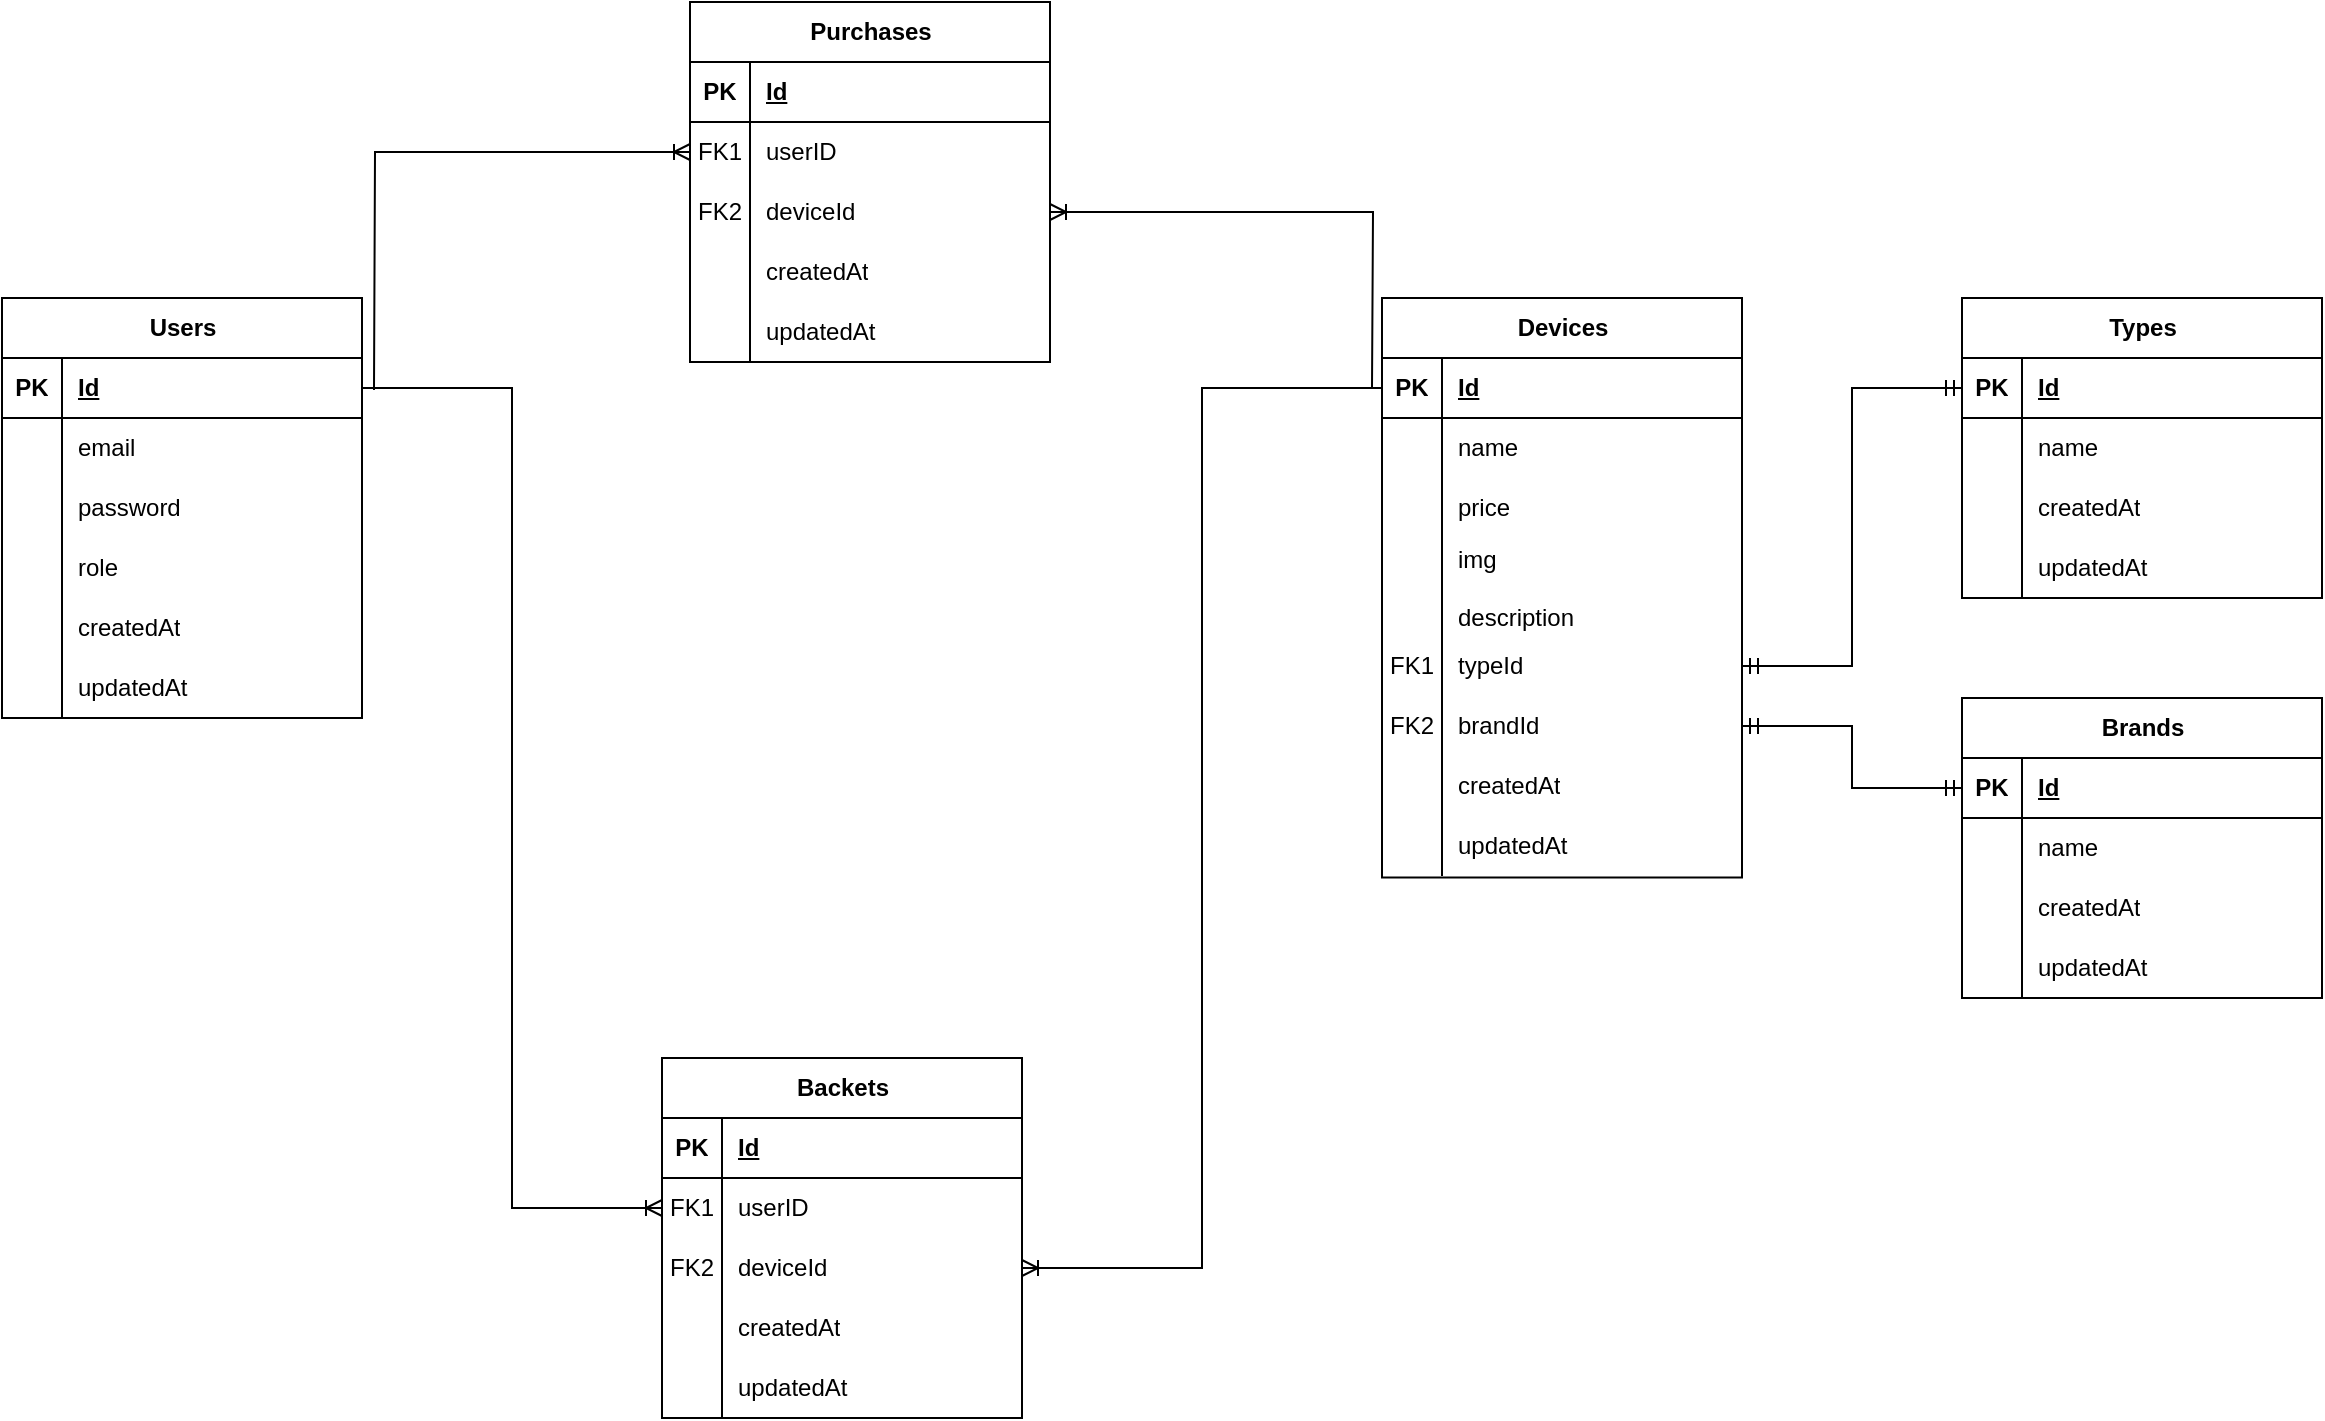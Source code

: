 <mxfile version="24.5.4" type="device">
  <diagram name="Страница — 1" id="h_SegHCrqsycR00WQ8C5">
    <mxGraphModel dx="1272" dy="1197" grid="0" gridSize="10" guides="1" tooltips="1" connect="1" arrows="1" fold="1" page="0" pageScale="1" pageWidth="827" pageHeight="1169" math="0" shadow="0">
      <root>
        <mxCell id="0" />
        <mxCell id="1" parent="0" />
        <mxCell id="07FyD6r7E9hkj6Yy9uly-2" value="Users" style="shape=table;startSize=30;container=1;collapsible=1;childLayout=tableLayout;fixedRows=1;rowLines=0;fontStyle=1;align=center;resizeLast=1;html=1;" parent="1" vertex="1">
          <mxGeometry x="70" y="30" width="180" height="210" as="geometry" />
        </mxCell>
        <mxCell id="07FyD6r7E9hkj6Yy9uly-3" value="" style="shape=tableRow;horizontal=0;startSize=0;swimlaneHead=0;swimlaneBody=0;fillColor=none;collapsible=0;dropTarget=0;points=[[0,0.5],[1,0.5]];portConstraint=eastwest;top=0;left=0;right=0;bottom=1;" parent="07FyD6r7E9hkj6Yy9uly-2" vertex="1">
          <mxGeometry y="30" width="180" height="30" as="geometry" />
        </mxCell>
        <mxCell id="07FyD6r7E9hkj6Yy9uly-4" value="PK" style="shape=partialRectangle;connectable=0;fillColor=none;top=0;left=0;bottom=0;right=0;fontStyle=1;overflow=hidden;whiteSpace=wrap;html=1;" parent="07FyD6r7E9hkj6Yy9uly-3" vertex="1">
          <mxGeometry width="30" height="30" as="geometry">
            <mxRectangle width="30" height="30" as="alternateBounds" />
          </mxGeometry>
        </mxCell>
        <mxCell id="07FyD6r7E9hkj6Yy9uly-5" value="Id" style="shape=partialRectangle;connectable=0;fillColor=none;top=0;left=0;bottom=0;right=0;align=left;spacingLeft=6;fontStyle=5;overflow=hidden;whiteSpace=wrap;html=1;" parent="07FyD6r7E9hkj6Yy9uly-3" vertex="1">
          <mxGeometry x="30" width="150" height="30" as="geometry">
            <mxRectangle width="150" height="30" as="alternateBounds" />
          </mxGeometry>
        </mxCell>
        <mxCell id="07FyD6r7E9hkj6Yy9uly-6" value="" style="shape=tableRow;horizontal=0;startSize=0;swimlaneHead=0;swimlaneBody=0;fillColor=none;collapsible=0;dropTarget=0;points=[[0,0.5],[1,0.5]];portConstraint=eastwest;top=0;left=0;right=0;bottom=0;" parent="07FyD6r7E9hkj6Yy9uly-2" vertex="1">
          <mxGeometry y="60" width="180" height="30" as="geometry" />
        </mxCell>
        <mxCell id="07FyD6r7E9hkj6Yy9uly-7" value="" style="shape=partialRectangle;connectable=0;fillColor=none;top=0;left=0;bottom=0;right=0;editable=1;overflow=hidden;whiteSpace=wrap;html=1;" parent="07FyD6r7E9hkj6Yy9uly-6" vertex="1">
          <mxGeometry width="30" height="30" as="geometry">
            <mxRectangle width="30" height="30" as="alternateBounds" />
          </mxGeometry>
        </mxCell>
        <mxCell id="07FyD6r7E9hkj6Yy9uly-8" value="email" style="shape=partialRectangle;connectable=0;fillColor=none;top=0;left=0;bottom=0;right=0;align=left;spacingLeft=6;overflow=hidden;whiteSpace=wrap;html=1;" parent="07FyD6r7E9hkj6Yy9uly-6" vertex="1">
          <mxGeometry x="30" width="150" height="30" as="geometry">
            <mxRectangle width="150" height="30" as="alternateBounds" />
          </mxGeometry>
        </mxCell>
        <mxCell id="07FyD6r7E9hkj6Yy9uly-9" value="" style="shape=tableRow;horizontal=0;startSize=0;swimlaneHead=0;swimlaneBody=0;fillColor=none;collapsible=0;dropTarget=0;points=[[0,0.5],[1,0.5]];portConstraint=eastwest;top=0;left=0;right=0;bottom=0;" parent="07FyD6r7E9hkj6Yy9uly-2" vertex="1">
          <mxGeometry y="90" width="180" height="30" as="geometry" />
        </mxCell>
        <mxCell id="07FyD6r7E9hkj6Yy9uly-10" value="" style="shape=partialRectangle;connectable=0;fillColor=none;top=0;left=0;bottom=0;right=0;editable=1;overflow=hidden;whiteSpace=wrap;html=1;" parent="07FyD6r7E9hkj6Yy9uly-9" vertex="1">
          <mxGeometry width="30" height="30" as="geometry">
            <mxRectangle width="30" height="30" as="alternateBounds" />
          </mxGeometry>
        </mxCell>
        <mxCell id="07FyD6r7E9hkj6Yy9uly-11" value="password" style="shape=partialRectangle;connectable=0;fillColor=none;top=0;left=0;bottom=0;right=0;align=left;spacingLeft=6;overflow=hidden;whiteSpace=wrap;html=1;" parent="07FyD6r7E9hkj6Yy9uly-9" vertex="1">
          <mxGeometry x="30" width="150" height="30" as="geometry">
            <mxRectangle width="150" height="30" as="alternateBounds" />
          </mxGeometry>
        </mxCell>
        <mxCell id="07FyD6r7E9hkj6Yy9uly-12" value="" style="shape=tableRow;horizontal=0;startSize=0;swimlaneHead=0;swimlaneBody=0;fillColor=none;collapsible=0;dropTarget=0;points=[[0,0.5],[1,0.5]];portConstraint=eastwest;top=0;left=0;right=0;bottom=0;" parent="07FyD6r7E9hkj6Yy9uly-2" vertex="1">
          <mxGeometry y="120" width="180" height="30" as="geometry" />
        </mxCell>
        <mxCell id="07FyD6r7E9hkj6Yy9uly-13" value="" style="shape=partialRectangle;connectable=0;fillColor=none;top=0;left=0;bottom=0;right=0;editable=1;overflow=hidden;whiteSpace=wrap;html=1;" parent="07FyD6r7E9hkj6Yy9uly-12" vertex="1">
          <mxGeometry width="30" height="30" as="geometry">
            <mxRectangle width="30" height="30" as="alternateBounds" />
          </mxGeometry>
        </mxCell>
        <mxCell id="07FyD6r7E9hkj6Yy9uly-14" value="role" style="shape=partialRectangle;connectable=0;fillColor=none;top=0;left=0;bottom=0;right=0;align=left;spacingLeft=6;overflow=hidden;whiteSpace=wrap;html=1;" parent="07FyD6r7E9hkj6Yy9uly-12" vertex="1">
          <mxGeometry x="30" width="150" height="30" as="geometry">
            <mxRectangle width="150" height="30" as="alternateBounds" />
          </mxGeometry>
        </mxCell>
        <mxCell id="07FyD6r7E9hkj6Yy9uly-124" value="" style="shape=tableRow;horizontal=0;startSize=0;swimlaneHead=0;swimlaneBody=0;fillColor=none;collapsible=0;dropTarget=0;points=[[0,0.5],[1,0.5]];portConstraint=eastwest;top=0;left=0;right=0;bottom=0;" parent="07FyD6r7E9hkj6Yy9uly-2" vertex="1">
          <mxGeometry y="150" width="180" height="30" as="geometry" />
        </mxCell>
        <mxCell id="07FyD6r7E9hkj6Yy9uly-125" value="" style="shape=partialRectangle;connectable=0;fillColor=none;top=0;left=0;bottom=0;right=0;editable=1;overflow=hidden;whiteSpace=wrap;html=1;" parent="07FyD6r7E9hkj6Yy9uly-124" vertex="1">
          <mxGeometry width="30" height="30" as="geometry">
            <mxRectangle width="30" height="30" as="alternateBounds" />
          </mxGeometry>
        </mxCell>
        <mxCell id="07FyD6r7E9hkj6Yy9uly-126" value="createdAt" style="shape=partialRectangle;connectable=0;fillColor=none;top=0;left=0;bottom=0;right=0;align=left;spacingLeft=6;overflow=hidden;whiteSpace=wrap;html=1;" parent="07FyD6r7E9hkj6Yy9uly-124" vertex="1">
          <mxGeometry x="30" width="150" height="30" as="geometry">
            <mxRectangle width="150" height="30" as="alternateBounds" />
          </mxGeometry>
        </mxCell>
        <mxCell id="07FyD6r7E9hkj6Yy9uly-130" value="" style="shape=tableRow;horizontal=0;startSize=0;swimlaneHead=0;swimlaneBody=0;fillColor=none;collapsible=0;dropTarget=0;points=[[0,0.5],[1,0.5]];portConstraint=eastwest;top=0;left=0;right=0;bottom=0;" parent="07FyD6r7E9hkj6Yy9uly-2" vertex="1">
          <mxGeometry y="180" width="180" height="30" as="geometry" />
        </mxCell>
        <mxCell id="07FyD6r7E9hkj6Yy9uly-131" value="" style="shape=partialRectangle;connectable=0;fillColor=none;top=0;left=0;bottom=0;right=0;editable=1;overflow=hidden;whiteSpace=wrap;html=1;" parent="07FyD6r7E9hkj6Yy9uly-130" vertex="1">
          <mxGeometry width="30" height="30" as="geometry">
            <mxRectangle width="30" height="30" as="alternateBounds" />
          </mxGeometry>
        </mxCell>
        <mxCell id="07FyD6r7E9hkj6Yy9uly-132" value="updatedAt" style="shape=partialRectangle;connectable=0;fillColor=none;top=0;left=0;bottom=0;right=0;align=left;spacingLeft=6;overflow=hidden;whiteSpace=wrap;html=1;" parent="07FyD6r7E9hkj6Yy9uly-130" vertex="1">
          <mxGeometry x="30" width="150" height="30" as="geometry">
            <mxRectangle width="150" height="30" as="alternateBounds" />
          </mxGeometry>
        </mxCell>
        <mxCell id="07FyD6r7E9hkj6Yy9uly-28" value="Backets" style="shape=table;startSize=30;container=1;collapsible=1;childLayout=tableLayout;fixedRows=1;rowLines=0;fontStyle=1;align=center;resizeLast=1;html=1;" parent="1" vertex="1">
          <mxGeometry x="400" y="410" width="180" height="180" as="geometry" />
        </mxCell>
        <mxCell id="07FyD6r7E9hkj6Yy9uly-29" value="" style="shape=tableRow;horizontal=0;startSize=0;swimlaneHead=0;swimlaneBody=0;fillColor=none;collapsible=0;dropTarget=0;points=[[0,0.5],[1,0.5]];portConstraint=eastwest;top=0;left=0;right=0;bottom=1;" parent="07FyD6r7E9hkj6Yy9uly-28" vertex="1">
          <mxGeometry y="30" width="180" height="30" as="geometry" />
        </mxCell>
        <mxCell id="07FyD6r7E9hkj6Yy9uly-30" value="PK" style="shape=partialRectangle;connectable=0;fillColor=none;top=0;left=0;bottom=0;right=0;fontStyle=1;overflow=hidden;whiteSpace=wrap;html=1;" parent="07FyD6r7E9hkj6Yy9uly-29" vertex="1">
          <mxGeometry width="30" height="30" as="geometry">
            <mxRectangle width="30" height="30" as="alternateBounds" />
          </mxGeometry>
        </mxCell>
        <mxCell id="07FyD6r7E9hkj6Yy9uly-31" value="Id" style="shape=partialRectangle;connectable=0;fillColor=none;top=0;left=0;bottom=0;right=0;align=left;spacingLeft=6;fontStyle=5;overflow=hidden;whiteSpace=wrap;html=1;" parent="07FyD6r7E9hkj6Yy9uly-29" vertex="1">
          <mxGeometry x="30" width="150" height="30" as="geometry">
            <mxRectangle width="150" height="30" as="alternateBounds" />
          </mxGeometry>
        </mxCell>
        <mxCell id="07FyD6r7E9hkj6Yy9uly-32" value="" style="shape=tableRow;horizontal=0;startSize=0;swimlaneHead=0;swimlaneBody=0;fillColor=none;collapsible=0;dropTarget=0;points=[[0,0.5],[1,0.5]];portConstraint=eastwest;top=0;left=0;right=0;bottom=0;" parent="07FyD6r7E9hkj6Yy9uly-28" vertex="1">
          <mxGeometry y="60" width="180" height="30" as="geometry" />
        </mxCell>
        <mxCell id="07FyD6r7E9hkj6Yy9uly-33" value="FK1" style="shape=partialRectangle;connectable=0;fillColor=none;top=0;left=0;bottom=0;right=0;editable=1;overflow=hidden;whiteSpace=wrap;html=1;" parent="07FyD6r7E9hkj6Yy9uly-32" vertex="1">
          <mxGeometry width="30" height="30" as="geometry">
            <mxRectangle width="30" height="30" as="alternateBounds" />
          </mxGeometry>
        </mxCell>
        <mxCell id="07FyD6r7E9hkj6Yy9uly-34" value="userID" style="shape=partialRectangle;connectable=0;fillColor=none;top=0;left=0;bottom=0;right=0;align=left;spacingLeft=6;overflow=hidden;whiteSpace=wrap;html=1;" parent="07FyD6r7E9hkj6Yy9uly-32" vertex="1">
          <mxGeometry x="30" width="150" height="30" as="geometry">
            <mxRectangle width="150" height="30" as="alternateBounds" />
          </mxGeometry>
        </mxCell>
        <mxCell id="07FyD6r7E9hkj6Yy9uly-35" value="" style="shape=tableRow;horizontal=0;startSize=0;swimlaneHead=0;swimlaneBody=0;fillColor=none;collapsible=0;dropTarget=0;points=[[0,0.5],[1,0.5]];portConstraint=eastwest;top=0;left=0;right=0;bottom=0;" parent="07FyD6r7E9hkj6Yy9uly-28" vertex="1">
          <mxGeometry y="90" width="180" height="30" as="geometry" />
        </mxCell>
        <mxCell id="07FyD6r7E9hkj6Yy9uly-36" value="FK2" style="shape=partialRectangle;connectable=0;fillColor=none;top=0;left=0;bottom=0;right=0;editable=1;overflow=hidden;whiteSpace=wrap;html=1;" parent="07FyD6r7E9hkj6Yy9uly-35" vertex="1">
          <mxGeometry width="30" height="30" as="geometry">
            <mxRectangle width="30" height="30" as="alternateBounds" />
          </mxGeometry>
        </mxCell>
        <mxCell id="07FyD6r7E9hkj6Yy9uly-37" value="deviceId" style="shape=partialRectangle;connectable=0;fillColor=none;top=0;left=0;bottom=0;right=0;align=left;spacingLeft=6;overflow=hidden;whiteSpace=wrap;html=1;" parent="07FyD6r7E9hkj6Yy9uly-35" vertex="1">
          <mxGeometry x="30" width="150" height="30" as="geometry">
            <mxRectangle width="150" height="30" as="alternateBounds" />
          </mxGeometry>
        </mxCell>
        <mxCell id="07FyD6r7E9hkj6Yy9uly-38" value="" style="shape=tableRow;horizontal=0;startSize=0;swimlaneHead=0;swimlaneBody=0;fillColor=none;collapsible=0;dropTarget=0;points=[[0,0.5],[1,0.5]];portConstraint=eastwest;top=0;left=0;right=0;bottom=0;" parent="07FyD6r7E9hkj6Yy9uly-28" vertex="1">
          <mxGeometry y="120" width="180" height="30" as="geometry" />
        </mxCell>
        <mxCell id="07FyD6r7E9hkj6Yy9uly-39" value="" style="shape=partialRectangle;connectable=0;fillColor=none;top=0;left=0;bottom=0;right=0;editable=1;overflow=hidden;whiteSpace=wrap;html=1;" parent="07FyD6r7E9hkj6Yy9uly-38" vertex="1">
          <mxGeometry width="30" height="30" as="geometry">
            <mxRectangle width="30" height="30" as="alternateBounds" />
          </mxGeometry>
        </mxCell>
        <mxCell id="07FyD6r7E9hkj6Yy9uly-40" value="createdAt" style="shape=partialRectangle;connectable=0;fillColor=none;top=0;left=0;bottom=0;right=0;align=left;spacingLeft=6;overflow=hidden;whiteSpace=wrap;html=1;" parent="07FyD6r7E9hkj6Yy9uly-38" vertex="1">
          <mxGeometry x="30" width="150" height="30" as="geometry">
            <mxRectangle width="150" height="30" as="alternateBounds" />
          </mxGeometry>
        </mxCell>
        <mxCell id="07FyD6r7E9hkj6Yy9uly-162" value="" style="shape=tableRow;horizontal=0;startSize=0;swimlaneHead=0;swimlaneBody=0;fillColor=none;collapsible=0;dropTarget=0;points=[[0,0.5],[1,0.5]];portConstraint=eastwest;top=0;left=0;right=0;bottom=0;" parent="07FyD6r7E9hkj6Yy9uly-28" vertex="1">
          <mxGeometry y="150" width="180" height="30" as="geometry" />
        </mxCell>
        <mxCell id="07FyD6r7E9hkj6Yy9uly-163" value="" style="shape=partialRectangle;connectable=0;fillColor=none;top=0;left=0;bottom=0;right=0;editable=1;overflow=hidden;whiteSpace=wrap;html=1;" parent="07FyD6r7E9hkj6Yy9uly-162" vertex="1">
          <mxGeometry width="30" height="30" as="geometry">
            <mxRectangle width="30" height="30" as="alternateBounds" />
          </mxGeometry>
        </mxCell>
        <mxCell id="07FyD6r7E9hkj6Yy9uly-164" value="updatedAt" style="shape=partialRectangle;connectable=0;fillColor=none;top=0;left=0;bottom=0;right=0;align=left;spacingLeft=6;overflow=hidden;whiteSpace=wrap;html=1;" parent="07FyD6r7E9hkj6Yy9uly-162" vertex="1">
          <mxGeometry x="30" width="150" height="30" as="geometry">
            <mxRectangle width="150" height="30" as="alternateBounds" />
          </mxGeometry>
        </mxCell>
        <mxCell id="07FyD6r7E9hkj6Yy9uly-68" value="Devices" style="shape=table;startSize=30;container=1;collapsible=1;childLayout=tableLayout;fixedRows=1;rowLines=0;fontStyle=1;align=center;resizeLast=1;html=1;" parent="1" vertex="1">
          <mxGeometry x="760" y="30" width="180" height="289.697" as="geometry" />
        </mxCell>
        <mxCell id="07FyD6r7E9hkj6Yy9uly-69" value="" style="shape=tableRow;horizontal=0;startSize=0;swimlaneHead=0;swimlaneBody=0;fillColor=none;collapsible=0;dropTarget=0;points=[[0,0.5],[1,0.5]];portConstraint=eastwest;top=0;left=0;right=0;bottom=1;" parent="07FyD6r7E9hkj6Yy9uly-68" vertex="1">
          <mxGeometry y="30" width="180" height="30" as="geometry" />
        </mxCell>
        <mxCell id="07FyD6r7E9hkj6Yy9uly-70" value="PK" style="shape=partialRectangle;connectable=0;fillColor=none;top=0;left=0;bottom=0;right=0;fontStyle=1;overflow=hidden;whiteSpace=wrap;html=1;" parent="07FyD6r7E9hkj6Yy9uly-69" vertex="1">
          <mxGeometry width="30" height="30" as="geometry">
            <mxRectangle width="30" height="30" as="alternateBounds" />
          </mxGeometry>
        </mxCell>
        <mxCell id="07FyD6r7E9hkj6Yy9uly-71" value="Id" style="shape=partialRectangle;connectable=0;fillColor=none;top=0;left=0;bottom=0;right=0;align=left;spacingLeft=6;fontStyle=5;overflow=hidden;whiteSpace=wrap;html=1;" parent="07FyD6r7E9hkj6Yy9uly-69" vertex="1">
          <mxGeometry x="30" width="150" height="30" as="geometry">
            <mxRectangle width="150" height="30" as="alternateBounds" />
          </mxGeometry>
        </mxCell>
        <mxCell id="07FyD6r7E9hkj6Yy9uly-72" value="" style="shape=tableRow;horizontal=0;startSize=0;swimlaneHead=0;swimlaneBody=0;fillColor=none;collapsible=0;dropTarget=0;points=[[0,0.5],[1,0.5]];portConstraint=eastwest;top=0;left=0;right=0;bottom=0;" parent="07FyD6r7E9hkj6Yy9uly-68" vertex="1">
          <mxGeometry y="60" width="180" height="30" as="geometry" />
        </mxCell>
        <mxCell id="07FyD6r7E9hkj6Yy9uly-73" value="" style="shape=partialRectangle;connectable=0;fillColor=none;top=0;left=0;bottom=0;right=0;editable=1;overflow=hidden;whiteSpace=wrap;html=1;" parent="07FyD6r7E9hkj6Yy9uly-72" vertex="1">
          <mxGeometry width="30" height="30" as="geometry">
            <mxRectangle width="30" height="30" as="alternateBounds" />
          </mxGeometry>
        </mxCell>
        <mxCell id="07FyD6r7E9hkj6Yy9uly-74" value="name" style="shape=partialRectangle;connectable=0;fillColor=none;top=0;left=0;bottom=0;right=0;align=left;spacingLeft=6;overflow=hidden;whiteSpace=wrap;html=1;" parent="07FyD6r7E9hkj6Yy9uly-72" vertex="1">
          <mxGeometry x="30" width="150" height="30" as="geometry">
            <mxRectangle width="150" height="30" as="alternateBounds" />
          </mxGeometry>
        </mxCell>
        <mxCell id="07FyD6r7E9hkj6Yy9uly-75" value="" style="shape=tableRow;horizontal=0;startSize=0;swimlaneHead=0;swimlaneBody=0;fillColor=none;collapsible=0;dropTarget=0;points=[[0,0.5],[1,0.5]];portConstraint=eastwest;top=0;left=0;right=0;bottom=0;" parent="07FyD6r7E9hkj6Yy9uly-68" vertex="1">
          <mxGeometry y="90" width="180" height="30" as="geometry" />
        </mxCell>
        <mxCell id="07FyD6r7E9hkj6Yy9uly-76" value="" style="shape=partialRectangle;connectable=0;fillColor=none;top=0;left=0;bottom=0;right=0;editable=1;overflow=hidden;whiteSpace=wrap;html=1;" parent="07FyD6r7E9hkj6Yy9uly-75" vertex="1">
          <mxGeometry width="30" height="30" as="geometry">
            <mxRectangle width="30" height="30" as="alternateBounds" />
          </mxGeometry>
        </mxCell>
        <mxCell id="07FyD6r7E9hkj6Yy9uly-77" value="price" style="shape=partialRectangle;connectable=0;fillColor=none;top=0;left=0;bottom=0;right=0;align=left;spacingLeft=6;overflow=hidden;whiteSpace=wrap;html=1;" parent="07FyD6r7E9hkj6Yy9uly-75" vertex="1">
          <mxGeometry x="30" width="150" height="30" as="geometry">
            <mxRectangle width="150" height="30" as="alternateBounds" />
          </mxGeometry>
        </mxCell>
        <mxCell id="07FyD6r7E9hkj6Yy9uly-78" value="" style="shape=tableRow;horizontal=0;startSize=0;swimlaneHead=0;swimlaneBody=0;fillColor=none;collapsible=0;dropTarget=0;points=[[0,0.5],[1,0.5]];portConstraint=eastwest;top=0;left=0;right=0;bottom=0;" parent="07FyD6r7E9hkj6Yy9uly-68" vertex="1">
          <mxGeometry y="120" width="180" height="49" as="geometry" />
        </mxCell>
        <mxCell id="07FyD6r7E9hkj6Yy9uly-79" value="" style="shape=partialRectangle;connectable=0;fillColor=none;top=0;left=0;bottom=0;right=0;editable=1;overflow=hidden;whiteSpace=wrap;html=1;" parent="07FyD6r7E9hkj6Yy9uly-78" vertex="1">
          <mxGeometry width="30" height="49" as="geometry">
            <mxRectangle width="30" height="49" as="alternateBounds" />
          </mxGeometry>
        </mxCell>
        <mxCell id="07FyD6r7E9hkj6Yy9uly-80" value="img&lt;div&gt;&lt;br&gt;&lt;div&gt;description&lt;/div&gt;&lt;/div&gt;" style="shape=partialRectangle;connectable=0;fillColor=none;top=0;left=0;bottom=0;right=0;align=left;spacingLeft=6;overflow=hidden;whiteSpace=wrap;html=1;" parent="07FyD6r7E9hkj6Yy9uly-78" vertex="1">
          <mxGeometry x="30" width="150" height="49" as="geometry">
            <mxRectangle width="150" height="49" as="alternateBounds" />
          </mxGeometry>
        </mxCell>
        <mxCell id="07FyD6r7E9hkj6Yy9uly-165" value="" style="shape=tableRow;horizontal=0;startSize=0;swimlaneHead=0;swimlaneBody=0;fillColor=none;collapsible=0;dropTarget=0;points=[[0,0.5],[1,0.5]];portConstraint=eastwest;top=0;left=0;right=0;bottom=0;" parent="07FyD6r7E9hkj6Yy9uly-68" vertex="1">
          <mxGeometry y="169" width="180" height="30" as="geometry" />
        </mxCell>
        <mxCell id="07FyD6r7E9hkj6Yy9uly-166" value="FK1" style="shape=partialRectangle;connectable=0;fillColor=none;top=0;left=0;bottom=0;right=0;editable=1;overflow=hidden;whiteSpace=wrap;html=1;" parent="07FyD6r7E9hkj6Yy9uly-165" vertex="1">
          <mxGeometry width="30" height="30" as="geometry">
            <mxRectangle width="30" height="30" as="alternateBounds" />
          </mxGeometry>
        </mxCell>
        <mxCell id="07FyD6r7E9hkj6Yy9uly-167" value="typeId" style="shape=partialRectangle;connectable=0;fillColor=none;top=0;left=0;bottom=0;right=0;align=left;spacingLeft=6;overflow=hidden;whiteSpace=wrap;html=1;" parent="07FyD6r7E9hkj6Yy9uly-165" vertex="1">
          <mxGeometry x="30" width="150" height="30" as="geometry">
            <mxRectangle width="150" height="30" as="alternateBounds" />
          </mxGeometry>
        </mxCell>
        <mxCell id="07FyD6r7E9hkj6Yy9uly-168" value="" style="shape=tableRow;horizontal=0;startSize=0;swimlaneHead=0;swimlaneBody=0;fillColor=none;collapsible=0;dropTarget=0;points=[[0,0.5],[1,0.5]];portConstraint=eastwest;top=0;left=0;right=0;bottom=0;" parent="07FyD6r7E9hkj6Yy9uly-68" vertex="1">
          <mxGeometry y="199" width="180" height="30" as="geometry" />
        </mxCell>
        <mxCell id="07FyD6r7E9hkj6Yy9uly-169" value="FK2" style="shape=partialRectangle;connectable=0;fillColor=none;top=0;left=0;bottom=0;right=0;editable=1;overflow=hidden;whiteSpace=wrap;html=1;" parent="07FyD6r7E9hkj6Yy9uly-168" vertex="1">
          <mxGeometry width="30" height="30" as="geometry">
            <mxRectangle width="30" height="30" as="alternateBounds" />
          </mxGeometry>
        </mxCell>
        <mxCell id="07FyD6r7E9hkj6Yy9uly-170" value="brandId" style="shape=partialRectangle;connectable=0;fillColor=none;top=0;left=0;bottom=0;right=0;align=left;spacingLeft=6;overflow=hidden;whiteSpace=wrap;html=1;" parent="07FyD6r7E9hkj6Yy9uly-168" vertex="1">
          <mxGeometry x="30" width="150" height="30" as="geometry">
            <mxRectangle width="150" height="30" as="alternateBounds" />
          </mxGeometry>
        </mxCell>
        <mxCell id="07FyD6r7E9hkj6Yy9uly-171" value="" style="shape=tableRow;horizontal=0;startSize=0;swimlaneHead=0;swimlaneBody=0;fillColor=none;collapsible=0;dropTarget=0;points=[[0,0.5],[1,0.5]];portConstraint=eastwest;top=0;left=0;right=0;bottom=0;" parent="07FyD6r7E9hkj6Yy9uly-68" vertex="1">
          <mxGeometry y="229" width="180" height="30" as="geometry" />
        </mxCell>
        <mxCell id="07FyD6r7E9hkj6Yy9uly-172" value="" style="shape=partialRectangle;connectable=0;fillColor=none;top=0;left=0;bottom=0;right=0;editable=1;overflow=hidden;whiteSpace=wrap;html=1;" parent="07FyD6r7E9hkj6Yy9uly-171" vertex="1">
          <mxGeometry width="30" height="30" as="geometry">
            <mxRectangle width="30" height="30" as="alternateBounds" />
          </mxGeometry>
        </mxCell>
        <mxCell id="07FyD6r7E9hkj6Yy9uly-173" value="createdAt" style="shape=partialRectangle;connectable=0;fillColor=none;top=0;left=0;bottom=0;right=0;align=left;spacingLeft=6;overflow=hidden;whiteSpace=wrap;html=1;" parent="07FyD6r7E9hkj6Yy9uly-171" vertex="1">
          <mxGeometry x="30" width="150" height="30" as="geometry">
            <mxRectangle width="150" height="30" as="alternateBounds" />
          </mxGeometry>
        </mxCell>
        <mxCell id="07FyD6r7E9hkj6Yy9uly-174" value="" style="shape=tableRow;horizontal=0;startSize=0;swimlaneHead=0;swimlaneBody=0;fillColor=none;collapsible=0;dropTarget=0;points=[[0,0.5],[1,0.5]];portConstraint=eastwest;top=0;left=0;right=0;bottom=0;" parent="07FyD6r7E9hkj6Yy9uly-68" vertex="1">
          <mxGeometry y="259" width="180" height="30" as="geometry" />
        </mxCell>
        <mxCell id="07FyD6r7E9hkj6Yy9uly-175" value="" style="shape=partialRectangle;connectable=0;fillColor=none;top=0;left=0;bottom=0;right=0;editable=1;overflow=hidden;whiteSpace=wrap;html=1;" parent="07FyD6r7E9hkj6Yy9uly-174" vertex="1">
          <mxGeometry width="30" height="30" as="geometry">
            <mxRectangle width="30" height="30" as="alternateBounds" />
          </mxGeometry>
        </mxCell>
        <mxCell id="07FyD6r7E9hkj6Yy9uly-176" value="updatedAt" style="shape=partialRectangle;connectable=0;fillColor=none;top=0;left=0;bottom=0;right=0;align=left;spacingLeft=6;overflow=hidden;whiteSpace=wrap;html=1;" parent="07FyD6r7E9hkj6Yy9uly-174" vertex="1">
          <mxGeometry x="30" width="150" height="30" as="geometry">
            <mxRectangle width="150" height="30" as="alternateBounds" />
          </mxGeometry>
        </mxCell>
        <mxCell id="07FyD6r7E9hkj6Yy9uly-81" value="Brands" style="shape=table;startSize=30;container=1;collapsible=1;childLayout=tableLayout;fixedRows=1;rowLines=0;fontStyle=1;align=center;resizeLast=1;html=1;" parent="1" vertex="1">
          <mxGeometry x="1050" y="230" width="180" height="150" as="geometry" />
        </mxCell>
        <mxCell id="07FyD6r7E9hkj6Yy9uly-82" value="" style="shape=tableRow;horizontal=0;startSize=0;swimlaneHead=0;swimlaneBody=0;fillColor=none;collapsible=0;dropTarget=0;points=[[0,0.5],[1,0.5]];portConstraint=eastwest;top=0;left=0;right=0;bottom=1;" parent="07FyD6r7E9hkj6Yy9uly-81" vertex="1">
          <mxGeometry y="30" width="180" height="30" as="geometry" />
        </mxCell>
        <mxCell id="07FyD6r7E9hkj6Yy9uly-83" value="PK" style="shape=partialRectangle;connectable=0;fillColor=none;top=0;left=0;bottom=0;right=0;fontStyle=1;overflow=hidden;whiteSpace=wrap;html=1;" parent="07FyD6r7E9hkj6Yy9uly-82" vertex="1">
          <mxGeometry width="30" height="30" as="geometry">
            <mxRectangle width="30" height="30" as="alternateBounds" />
          </mxGeometry>
        </mxCell>
        <mxCell id="07FyD6r7E9hkj6Yy9uly-84" value="Id" style="shape=partialRectangle;connectable=0;fillColor=none;top=0;left=0;bottom=0;right=0;align=left;spacingLeft=6;fontStyle=5;overflow=hidden;whiteSpace=wrap;html=1;" parent="07FyD6r7E9hkj6Yy9uly-82" vertex="1">
          <mxGeometry x="30" width="150" height="30" as="geometry">
            <mxRectangle width="150" height="30" as="alternateBounds" />
          </mxGeometry>
        </mxCell>
        <mxCell id="07FyD6r7E9hkj6Yy9uly-85" value="" style="shape=tableRow;horizontal=0;startSize=0;swimlaneHead=0;swimlaneBody=0;fillColor=none;collapsible=0;dropTarget=0;points=[[0,0.5],[1,0.5]];portConstraint=eastwest;top=0;left=0;right=0;bottom=0;" parent="07FyD6r7E9hkj6Yy9uly-81" vertex="1">
          <mxGeometry y="60" width="180" height="30" as="geometry" />
        </mxCell>
        <mxCell id="07FyD6r7E9hkj6Yy9uly-86" value="" style="shape=partialRectangle;connectable=0;fillColor=none;top=0;left=0;bottom=0;right=0;editable=1;overflow=hidden;whiteSpace=wrap;html=1;" parent="07FyD6r7E9hkj6Yy9uly-85" vertex="1">
          <mxGeometry width="30" height="30" as="geometry">
            <mxRectangle width="30" height="30" as="alternateBounds" />
          </mxGeometry>
        </mxCell>
        <mxCell id="07FyD6r7E9hkj6Yy9uly-87" value="name" style="shape=partialRectangle;connectable=0;fillColor=none;top=0;left=0;bottom=0;right=0;align=left;spacingLeft=6;overflow=hidden;whiteSpace=wrap;html=1;" parent="07FyD6r7E9hkj6Yy9uly-85" vertex="1">
          <mxGeometry x="30" width="150" height="30" as="geometry">
            <mxRectangle width="150" height="30" as="alternateBounds" />
          </mxGeometry>
        </mxCell>
        <mxCell id="07FyD6r7E9hkj6Yy9uly-88" value="" style="shape=tableRow;horizontal=0;startSize=0;swimlaneHead=0;swimlaneBody=0;fillColor=none;collapsible=0;dropTarget=0;points=[[0,0.5],[1,0.5]];portConstraint=eastwest;top=0;left=0;right=0;bottom=0;" parent="07FyD6r7E9hkj6Yy9uly-81" vertex="1">
          <mxGeometry y="90" width="180" height="30" as="geometry" />
        </mxCell>
        <mxCell id="07FyD6r7E9hkj6Yy9uly-89" value="" style="shape=partialRectangle;connectable=0;fillColor=none;top=0;left=0;bottom=0;right=0;editable=1;overflow=hidden;whiteSpace=wrap;html=1;" parent="07FyD6r7E9hkj6Yy9uly-88" vertex="1">
          <mxGeometry width="30" height="30" as="geometry">
            <mxRectangle width="30" height="30" as="alternateBounds" />
          </mxGeometry>
        </mxCell>
        <mxCell id="07FyD6r7E9hkj6Yy9uly-90" value="createdAt" style="shape=partialRectangle;connectable=0;fillColor=none;top=0;left=0;bottom=0;right=0;align=left;spacingLeft=6;overflow=hidden;whiteSpace=wrap;html=1;" parent="07FyD6r7E9hkj6Yy9uly-88" vertex="1">
          <mxGeometry x="30" width="150" height="30" as="geometry">
            <mxRectangle width="150" height="30" as="alternateBounds" />
          </mxGeometry>
        </mxCell>
        <mxCell id="07FyD6r7E9hkj6Yy9uly-91" value="" style="shape=tableRow;horizontal=0;startSize=0;swimlaneHead=0;swimlaneBody=0;fillColor=none;collapsible=0;dropTarget=0;points=[[0,0.5],[1,0.5]];portConstraint=eastwest;top=0;left=0;right=0;bottom=0;" parent="07FyD6r7E9hkj6Yy9uly-81" vertex="1">
          <mxGeometry y="120" width="180" height="30" as="geometry" />
        </mxCell>
        <mxCell id="07FyD6r7E9hkj6Yy9uly-92" value="" style="shape=partialRectangle;connectable=0;fillColor=none;top=0;left=0;bottom=0;right=0;editable=1;overflow=hidden;whiteSpace=wrap;html=1;" parent="07FyD6r7E9hkj6Yy9uly-91" vertex="1">
          <mxGeometry width="30" height="30" as="geometry">
            <mxRectangle width="30" height="30" as="alternateBounds" />
          </mxGeometry>
        </mxCell>
        <mxCell id="07FyD6r7E9hkj6Yy9uly-93" value="updatedAt" style="shape=partialRectangle;connectable=0;fillColor=none;top=0;left=0;bottom=0;right=0;align=left;spacingLeft=6;overflow=hidden;whiteSpace=wrap;html=1;" parent="07FyD6r7E9hkj6Yy9uly-91" vertex="1">
          <mxGeometry x="30" width="150" height="30" as="geometry">
            <mxRectangle width="150" height="30" as="alternateBounds" />
          </mxGeometry>
        </mxCell>
        <mxCell id="07FyD6r7E9hkj6Yy9uly-94" value="Types" style="shape=table;startSize=30;container=1;collapsible=1;childLayout=tableLayout;fixedRows=1;rowLines=0;fontStyle=1;align=center;resizeLast=1;html=1;" parent="1" vertex="1">
          <mxGeometry x="1050" y="30" width="180" height="150" as="geometry" />
        </mxCell>
        <mxCell id="07FyD6r7E9hkj6Yy9uly-95" value="" style="shape=tableRow;horizontal=0;startSize=0;swimlaneHead=0;swimlaneBody=0;fillColor=none;collapsible=0;dropTarget=0;points=[[0,0.5],[1,0.5]];portConstraint=eastwest;top=0;left=0;right=0;bottom=1;" parent="07FyD6r7E9hkj6Yy9uly-94" vertex="1">
          <mxGeometry y="30" width="180" height="30" as="geometry" />
        </mxCell>
        <mxCell id="07FyD6r7E9hkj6Yy9uly-96" value="PK" style="shape=partialRectangle;connectable=0;fillColor=none;top=0;left=0;bottom=0;right=0;fontStyle=1;overflow=hidden;whiteSpace=wrap;html=1;" parent="07FyD6r7E9hkj6Yy9uly-95" vertex="1">
          <mxGeometry width="30" height="30" as="geometry">
            <mxRectangle width="30" height="30" as="alternateBounds" />
          </mxGeometry>
        </mxCell>
        <mxCell id="07FyD6r7E9hkj6Yy9uly-97" value="Id" style="shape=partialRectangle;connectable=0;fillColor=none;top=0;left=0;bottom=0;right=0;align=left;spacingLeft=6;fontStyle=5;overflow=hidden;whiteSpace=wrap;html=1;" parent="07FyD6r7E9hkj6Yy9uly-95" vertex="1">
          <mxGeometry x="30" width="150" height="30" as="geometry">
            <mxRectangle width="150" height="30" as="alternateBounds" />
          </mxGeometry>
        </mxCell>
        <mxCell id="07FyD6r7E9hkj6Yy9uly-98" value="" style="shape=tableRow;horizontal=0;startSize=0;swimlaneHead=0;swimlaneBody=0;fillColor=none;collapsible=0;dropTarget=0;points=[[0,0.5],[1,0.5]];portConstraint=eastwest;top=0;left=0;right=0;bottom=0;" parent="07FyD6r7E9hkj6Yy9uly-94" vertex="1">
          <mxGeometry y="60" width="180" height="30" as="geometry" />
        </mxCell>
        <mxCell id="07FyD6r7E9hkj6Yy9uly-99" value="" style="shape=partialRectangle;connectable=0;fillColor=none;top=0;left=0;bottom=0;right=0;editable=1;overflow=hidden;whiteSpace=wrap;html=1;" parent="07FyD6r7E9hkj6Yy9uly-98" vertex="1">
          <mxGeometry width="30" height="30" as="geometry">
            <mxRectangle width="30" height="30" as="alternateBounds" />
          </mxGeometry>
        </mxCell>
        <mxCell id="07FyD6r7E9hkj6Yy9uly-100" value="name" style="shape=partialRectangle;connectable=0;fillColor=none;top=0;left=0;bottom=0;right=0;align=left;spacingLeft=6;overflow=hidden;whiteSpace=wrap;html=1;" parent="07FyD6r7E9hkj6Yy9uly-98" vertex="1">
          <mxGeometry x="30" width="150" height="30" as="geometry">
            <mxRectangle width="150" height="30" as="alternateBounds" />
          </mxGeometry>
        </mxCell>
        <mxCell id="07FyD6r7E9hkj6Yy9uly-101" value="" style="shape=tableRow;horizontal=0;startSize=0;swimlaneHead=0;swimlaneBody=0;fillColor=none;collapsible=0;dropTarget=0;points=[[0,0.5],[1,0.5]];portConstraint=eastwest;top=0;left=0;right=0;bottom=0;" parent="07FyD6r7E9hkj6Yy9uly-94" vertex="1">
          <mxGeometry y="90" width="180" height="30" as="geometry" />
        </mxCell>
        <mxCell id="07FyD6r7E9hkj6Yy9uly-102" value="" style="shape=partialRectangle;connectable=0;fillColor=none;top=0;left=0;bottom=0;right=0;editable=1;overflow=hidden;whiteSpace=wrap;html=1;" parent="07FyD6r7E9hkj6Yy9uly-101" vertex="1">
          <mxGeometry width="30" height="30" as="geometry">
            <mxRectangle width="30" height="30" as="alternateBounds" />
          </mxGeometry>
        </mxCell>
        <mxCell id="07FyD6r7E9hkj6Yy9uly-103" value="createdAt" style="shape=partialRectangle;connectable=0;fillColor=none;top=0;left=0;bottom=0;right=0;align=left;spacingLeft=6;overflow=hidden;whiteSpace=wrap;html=1;" parent="07FyD6r7E9hkj6Yy9uly-101" vertex="1">
          <mxGeometry x="30" width="150" height="30" as="geometry">
            <mxRectangle width="150" height="30" as="alternateBounds" />
          </mxGeometry>
        </mxCell>
        <mxCell id="07FyD6r7E9hkj6Yy9uly-104" value="" style="shape=tableRow;horizontal=0;startSize=0;swimlaneHead=0;swimlaneBody=0;fillColor=none;collapsible=0;dropTarget=0;points=[[0,0.5],[1,0.5]];portConstraint=eastwest;top=0;left=0;right=0;bottom=0;" parent="07FyD6r7E9hkj6Yy9uly-94" vertex="1">
          <mxGeometry y="120" width="180" height="30" as="geometry" />
        </mxCell>
        <mxCell id="07FyD6r7E9hkj6Yy9uly-105" value="" style="shape=partialRectangle;connectable=0;fillColor=none;top=0;left=0;bottom=0;right=0;editable=1;overflow=hidden;whiteSpace=wrap;html=1;" parent="07FyD6r7E9hkj6Yy9uly-104" vertex="1">
          <mxGeometry width="30" height="30" as="geometry">
            <mxRectangle width="30" height="30" as="alternateBounds" />
          </mxGeometry>
        </mxCell>
        <mxCell id="07FyD6r7E9hkj6Yy9uly-106" value="updatedAt" style="shape=partialRectangle;connectable=0;fillColor=none;top=0;left=0;bottom=0;right=0;align=left;spacingLeft=6;overflow=hidden;whiteSpace=wrap;html=1;" parent="07FyD6r7E9hkj6Yy9uly-104" vertex="1">
          <mxGeometry x="30" width="150" height="30" as="geometry">
            <mxRectangle width="150" height="30" as="alternateBounds" />
          </mxGeometry>
        </mxCell>
        <mxCell id="07FyD6r7E9hkj6Yy9uly-201" value="" style="edgeStyle=orthogonalEdgeStyle;fontSize=12;html=1;endArrow=ERoneToMany;rounded=0;exitX=1;exitY=0.5;exitDx=0;exitDy=0;entryX=0;entryY=0.5;entryDx=0;entryDy=0;" parent="1" source="07FyD6r7E9hkj6Yy9uly-3" target="07FyD6r7E9hkj6Yy9uly-32" edge="1">
          <mxGeometry width="100" height="100" relative="1" as="geometry">
            <mxPoint x="340" y="230" as="sourcePoint" />
            <mxPoint x="440" y="130" as="targetPoint" />
          </mxGeometry>
        </mxCell>
        <mxCell id="07FyD6r7E9hkj6Yy9uly-202" value="" style="edgeStyle=orthogonalEdgeStyle;fontSize=12;html=1;endArrow=ERoneToMany;rounded=0;entryX=1;entryY=0.5;entryDx=0;entryDy=0;exitX=0;exitY=0.5;exitDx=0;exitDy=0;" parent="1" source="07FyD6r7E9hkj6Yy9uly-69" target="07FyD6r7E9hkj6Yy9uly-35" edge="1">
          <mxGeometry width="100" height="100" relative="1" as="geometry">
            <mxPoint x="630" y="580" as="sourcePoint" />
            <mxPoint x="730" y="480" as="targetPoint" />
          </mxGeometry>
        </mxCell>
        <mxCell id="07FyD6r7E9hkj6Yy9uly-206" value="" style="edgeStyle=orthogonalEdgeStyle;fontSize=12;html=1;endArrow=ERmandOne;startArrow=ERmandOne;rounded=0;entryX=0;entryY=0.5;entryDx=0;entryDy=0;exitX=1;exitY=0.5;exitDx=0;exitDy=0;" parent="1" source="07FyD6r7E9hkj6Yy9uly-168" target="07FyD6r7E9hkj6Yy9uly-82" edge="1">
          <mxGeometry width="100" height="100" relative="1" as="geometry">
            <mxPoint x="980" y="400" as="sourcePoint" />
            <mxPoint x="1080" y="300" as="targetPoint" />
          </mxGeometry>
        </mxCell>
        <mxCell id="07FyD6r7E9hkj6Yy9uly-207" value="" style="edgeStyle=orthogonalEdgeStyle;fontSize=12;html=1;endArrow=ERmandOne;startArrow=ERmandOne;rounded=0;entryX=0;entryY=0.5;entryDx=0;entryDy=0;exitX=1;exitY=0.5;exitDx=0;exitDy=0;" parent="1" source="07FyD6r7E9hkj6Yy9uly-165" target="07FyD6r7E9hkj6Yy9uly-95" edge="1">
          <mxGeometry width="100" height="100" relative="1" as="geometry">
            <mxPoint x="910" y="580" as="sourcePoint" />
            <mxPoint x="990" y="410" as="targetPoint" />
          </mxGeometry>
        </mxCell>
        <mxCell id="3j1y9qzsfNEN9WsBOfId-1" value="Purchases" style="shape=table;startSize=30;container=1;collapsible=1;childLayout=tableLayout;fixedRows=1;rowLines=0;fontStyle=1;align=center;resizeLast=1;html=1;" vertex="1" parent="1">
          <mxGeometry x="414" y="-118" width="180" height="180" as="geometry" />
        </mxCell>
        <mxCell id="3j1y9qzsfNEN9WsBOfId-2" value="" style="shape=tableRow;horizontal=0;startSize=0;swimlaneHead=0;swimlaneBody=0;fillColor=none;collapsible=0;dropTarget=0;points=[[0,0.5],[1,0.5]];portConstraint=eastwest;top=0;left=0;right=0;bottom=1;" vertex="1" parent="3j1y9qzsfNEN9WsBOfId-1">
          <mxGeometry y="30" width="180" height="30" as="geometry" />
        </mxCell>
        <mxCell id="3j1y9qzsfNEN9WsBOfId-3" value="PK" style="shape=partialRectangle;connectable=0;fillColor=none;top=0;left=0;bottom=0;right=0;fontStyle=1;overflow=hidden;whiteSpace=wrap;html=1;" vertex="1" parent="3j1y9qzsfNEN9WsBOfId-2">
          <mxGeometry width="30" height="30" as="geometry">
            <mxRectangle width="30" height="30" as="alternateBounds" />
          </mxGeometry>
        </mxCell>
        <mxCell id="3j1y9qzsfNEN9WsBOfId-4" value="Id" style="shape=partialRectangle;connectable=0;fillColor=none;top=0;left=0;bottom=0;right=0;align=left;spacingLeft=6;fontStyle=5;overflow=hidden;whiteSpace=wrap;html=1;" vertex="1" parent="3j1y9qzsfNEN9WsBOfId-2">
          <mxGeometry x="30" width="150" height="30" as="geometry">
            <mxRectangle width="150" height="30" as="alternateBounds" />
          </mxGeometry>
        </mxCell>
        <mxCell id="3j1y9qzsfNEN9WsBOfId-5" value="" style="shape=tableRow;horizontal=0;startSize=0;swimlaneHead=0;swimlaneBody=0;fillColor=none;collapsible=0;dropTarget=0;points=[[0,0.5],[1,0.5]];portConstraint=eastwest;top=0;left=0;right=0;bottom=0;" vertex="1" parent="3j1y9qzsfNEN9WsBOfId-1">
          <mxGeometry y="60" width="180" height="30" as="geometry" />
        </mxCell>
        <mxCell id="3j1y9qzsfNEN9WsBOfId-6" value="FK1" style="shape=partialRectangle;connectable=0;fillColor=none;top=0;left=0;bottom=0;right=0;editable=1;overflow=hidden;whiteSpace=wrap;html=1;" vertex="1" parent="3j1y9qzsfNEN9WsBOfId-5">
          <mxGeometry width="30" height="30" as="geometry">
            <mxRectangle width="30" height="30" as="alternateBounds" />
          </mxGeometry>
        </mxCell>
        <mxCell id="3j1y9qzsfNEN9WsBOfId-7" value="userID" style="shape=partialRectangle;connectable=0;fillColor=none;top=0;left=0;bottom=0;right=0;align=left;spacingLeft=6;overflow=hidden;whiteSpace=wrap;html=1;" vertex="1" parent="3j1y9qzsfNEN9WsBOfId-5">
          <mxGeometry x="30" width="150" height="30" as="geometry">
            <mxRectangle width="150" height="30" as="alternateBounds" />
          </mxGeometry>
        </mxCell>
        <mxCell id="3j1y9qzsfNEN9WsBOfId-8" value="" style="shape=tableRow;horizontal=0;startSize=0;swimlaneHead=0;swimlaneBody=0;fillColor=none;collapsible=0;dropTarget=0;points=[[0,0.5],[1,0.5]];portConstraint=eastwest;top=0;left=0;right=0;bottom=0;" vertex="1" parent="3j1y9qzsfNEN9WsBOfId-1">
          <mxGeometry y="90" width="180" height="30" as="geometry" />
        </mxCell>
        <mxCell id="3j1y9qzsfNEN9WsBOfId-9" value="FK2" style="shape=partialRectangle;connectable=0;fillColor=none;top=0;left=0;bottom=0;right=0;editable=1;overflow=hidden;whiteSpace=wrap;html=1;" vertex="1" parent="3j1y9qzsfNEN9WsBOfId-8">
          <mxGeometry width="30" height="30" as="geometry">
            <mxRectangle width="30" height="30" as="alternateBounds" />
          </mxGeometry>
        </mxCell>
        <mxCell id="3j1y9qzsfNEN9WsBOfId-10" value="deviceId" style="shape=partialRectangle;connectable=0;fillColor=none;top=0;left=0;bottom=0;right=0;align=left;spacingLeft=6;overflow=hidden;whiteSpace=wrap;html=1;" vertex="1" parent="3j1y9qzsfNEN9WsBOfId-8">
          <mxGeometry x="30" width="150" height="30" as="geometry">
            <mxRectangle width="150" height="30" as="alternateBounds" />
          </mxGeometry>
        </mxCell>
        <mxCell id="3j1y9qzsfNEN9WsBOfId-11" value="" style="shape=tableRow;horizontal=0;startSize=0;swimlaneHead=0;swimlaneBody=0;fillColor=none;collapsible=0;dropTarget=0;points=[[0,0.5],[1,0.5]];portConstraint=eastwest;top=0;left=0;right=0;bottom=0;" vertex="1" parent="3j1y9qzsfNEN9WsBOfId-1">
          <mxGeometry y="120" width="180" height="30" as="geometry" />
        </mxCell>
        <mxCell id="3j1y9qzsfNEN9WsBOfId-12" value="" style="shape=partialRectangle;connectable=0;fillColor=none;top=0;left=0;bottom=0;right=0;editable=1;overflow=hidden;whiteSpace=wrap;html=1;" vertex="1" parent="3j1y9qzsfNEN9WsBOfId-11">
          <mxGeometry width="30" height="30" as="geometry">
            <mxRectangle width="30" height="30" as="alternateBounds" />
          </mxGeometry>
        </mxCell>
        <mxCell id="3j1y9qzsfNEN9WsBOfId-13" value="createdAt" style="shape=partialRectangle;connectable=0;fillColor=none;top=0;left=0;bottom=0;right=0;align=left;spacingLeft=6;overflow=hidden;whiteSpace=wrap;html=1;" vertex="1" parent="3j1y9qzsfNEN9WsBOfId-11">
          <mxGeometry x="30" width="150" height="30" as="geometry">
            <mxRectangle width="150" height="30" as="alternateBounds" />
          </mxGeometry>
        </mxCell>
        <mxCell id="3j1y9qzsfNEN9WsBOfId-14" value="" style="shape=tableRow;horizontal=0;startSize=0;swimlaneHead=0;swimlaneBody=0;fillColor=none;collapsible=0;dropTarget=0;points=[[0,0.5],[1,0.5]];portConstraint=eastwest;top=0;left=0;right=0;bottom=0;" vertex="1" parent="3j1y9qzsfNEN9WsBOfId-1">
          <mxGeometry y="150" width="180" height="30" as="geometry" />
        </mxCell>
        <mxCell id="3j1y9qzsfNEN9WsBOfId-15" value="" style="shape=partialRectangle;connectable=0;fillColor=none;top=0;left=0;bottom=0;right=0;editable=1;overflow=hidden;whiteSpace=wrap;html=1;" vertex="1" parent="3j1y9qzsfNEN9WsBOfId-14">
          <mxGeometry width="30" height="30" as="geometry">
            <mxRectangle width="30" height="30" as="alternateBounds" />
          </mxGeometry>
        </mxCell>
        <mxCell id="3j1y9qzsfNEN9WsBOfId-16" value="updatedAt" style="shape=partialRectangle;connectable=0;fillColor=none;top=0;left=0;bottom=0;right=0;align=left;spacingLeft=6;overflow=hidden;whiteSpace=wrap;html=1;" vertex="1" parent="3j1y9qzsfNEN9WsBOfId-14">
          <mxGeometry x="30" width="150" height="30" as="geometry">
            <mxRectangle width="150" height="30" as="alternateBounds" />
          </mxGeometry>
        </mxCell>
        <mxCell id="3j1y9qzsfNEN9WsBOfId-17" value="" style="edgeStyle=orthogonalEdgeStyle;fontSize=12;html=1;endArrow=ERoneToMany;rounded=0;" edge="1" parent="1" target="3j1y9qzsfNEN9WsBOfId-8">
          <mxGeometry width="100" height="100" relative="1" as="geometry">
            <mxPoint x="755" y="75" as="sourcePoint" />
            <mxPoint x="590" y="525" as="targetPoint" />
          </mxGeometry>
        </mxCell>
        <mxCell id="3j1y9qzsfNEN9WsBOfId-18" value="" style="edgeStyle=orthogonalEdgeStyle;fontSize=12;html=1;endArrow=ERoneToMany;rounded=0;entryX=0;entryY=0.5;entryDx=0;entryDy=0;" edge="1" parent="1" target="3j1y9qzsfNEN9WsBOfId-5">
          <mxGeometry width="100" height="100" relative="1" as="geometry">
            <mxPoint x="256" y="76" as="sourcePoint" />
            <mxPoint x="604" y="-3" as="targetPoint" />
          </mxGeometry>
        </mxCell>
      </root>
    </mxGraphModel>
  </diagram>
</mxfile>
